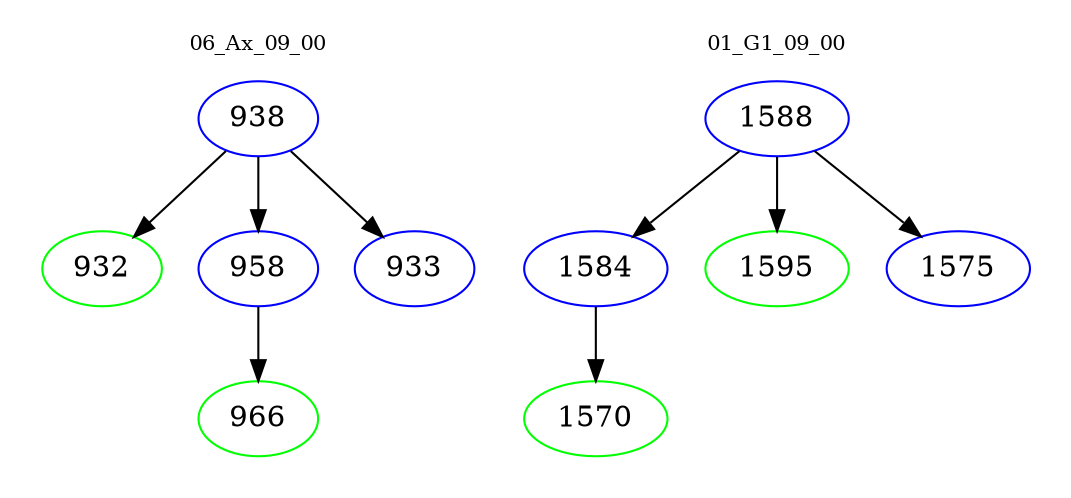 digraph{
subgraph cluster_0 {
color = white
label = "06_Ax_09_00";
fontsize=10;
T0_938 [label="938", color="blue"]
T0_938 -> T0_932 [color="black"]
T0_932 [label="932", color="green"]
T0_938 -> T0_958 [color="black"]
T0_958 [label="958", color="blue"]
T0_958 -> T0_966 [color="black"]
T0_966 [label="966", color="green"]
T0_938 -> T0_933 [color="black"]
T0_933 [label="933", color="blue"]
}
subgraph cluster_1 {
color = white
label = "01_G1_09_00";
fontsize=10;
T1_1588 [label="1588", color="blue"]
T1_1588 -> T1_1584 [color="black"]
T1_1584 [label="1584", color="blue"]
T1_1584 -> T1_1570 [color="black"]
T1_1570 [label="1570", color="green"]
T1_1588 -> T1_1595 [color="black"]
T1_1595 [label="1595", color="green"]
T1_1588 -> T1_1575 [color="black"]
T1_1575 [label="1575", color="blue"]
}
}
